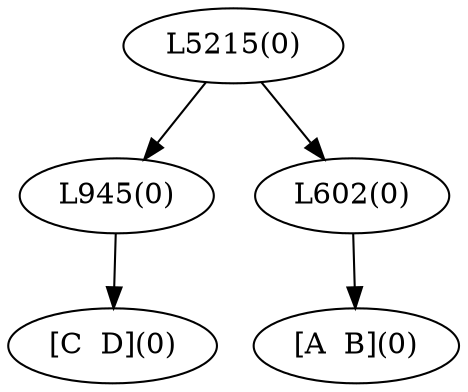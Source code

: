digraph sample{
"L945(0)"->"[C  D](0)"
"L602(0)"->"[A  B](0)"
"L5215(0)"->"L945(0)"
"L5215(0)"->"L602(0)"
{rank = min; "L5215(0)"}
{rank = same; "L945(0)"; "L602(0)";}
{rank = max; "[A  B](0)"; "[C  D](0)";}
}
